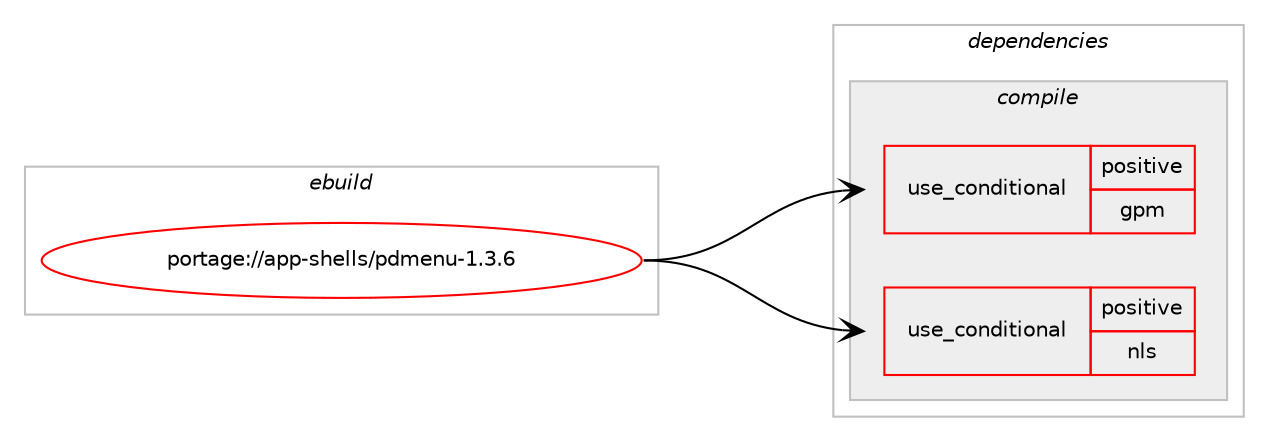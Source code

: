 digraph prolog {

# *************
# Graph options
# *************

newrank=true;
concentrate=true;
compound=true;
graph [rankdir=LR,fontname=Helvetica,fontsize=10,ranksep=1.5];#, ranksep=2.5, nodesep=0.2];
edge  [arrowhead=vee];
node  [fontname=Helvetica,fontsize=10];

# **********
# The ebuild
# **********

subgraph cluster_leftcol {
color=gray;
rank=same;
label=<<i>ebuild</i>>;
id [label="portage://app-shells/pdmenu-1.3.6", color=red, width=4, href="../app-shells/pdmenu-1.3.6.svg"];
}

# ****************
# The dependencies
# ****************

subgraph cluster_midcol {
color=gray;
label=<<i>dependencies</i>>;
subgraph cluster_compile {
fillcolor="#eeeeee";
style=filled;
label=<<i>compile</i>>;
subgraph cond14015 {
dependency22832 [label=<<TABLE BORDER="0" CELLBORDER="1" CELLSPACING="0" CELLPADDING="4"><TR><TD ROWSPAN="3" CELLPADDING="10">use_conditional</TD></TR><TR><TD>positive</TD></TR><TR><TD>gpm</TD></TR></TABLE>>, shape=none, color=red];
# *** BEGIN UNKNOWN DEPENDENCY TYPE (TODO) ***
# dependency22832 -> package_dependency(portage://app-shells/pdmenu-1.3.6,install,no,sys-libs,gpm,none,[,,],[],[])
# *** END UNKNOWN DEPENDENCY TYPE (TODO) ***

}
id:e -> dependency22832:w [weight=20,style="solid",arrowhead="vee"];
subgraph cond14016 {
dependency22833 [label=<<TABLE BORDER="0" CELLBORDER="1" CELLSPACING="0" CELLPADDING="4"><TR><TD ROWSPAN="3" CELLPADDING="10">use_conditional</TD></TR><TR><TD>positive</TD></TR><TR><TD>nls</TD></TR></TABLE>>, shape=none, color=red];
# *** BEGIN UNKNOWN DEPENDENCY TYPE (TODO) ***
# dependency22833 -> package_dependency(portage://app-shells/pdmenu-1.3.6,install,no,sys-devel,gettext,none,[,,],[],[])
# *** END UNKNOWN DEPENDENCY TYPE (TODO) ***

}
id:e -> dependency22833:w [weight=20,style="solid",arrowhead="vee"];
# *** BEGIN UNKNOWN DEPENDENCY TYPE (TODO) ***
# id -> package_dependency(portage://app-shells/pdmenu-1.3.6,install,no,sys-libs,slang,none,[,,],[],[])
# *** END UNKNOWN DEPENDENCY TYPE (TODO) ***

}
subgraph cluster_compileandrun {
fillcolor="#eeeeee";
style=filled;
label=<<i>compile and run</i>>;
}
subgraph cluster_run {
fillcolor="#eeeeee";
style=filled;
label=<<i>run</i>>;
}
}

# **************
# The candidates
# **************

subgraph cluster_choices {
rank=same;
color=gray;
label=<<i>candidates</i>>;

}

}
